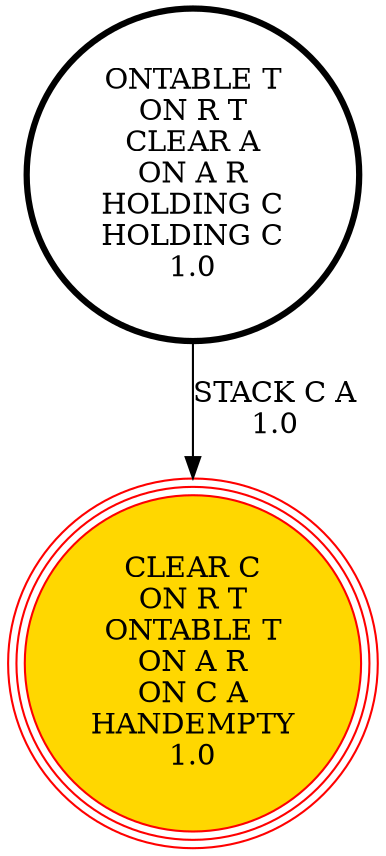 digraph {
"ONTABLE T\nON R T\nCLEAR A\nON A R\nHOLDING C\nHOLDING C\n1.0\n" -> "CLEAR C\nON R T\nONTABLE T\nON A R\nON C A\nHANDEMPTY\n1.0\n"[label="STACK C A\n1.0\n"];
"CLEAR C\nON R T\nONTABLE T\nON A R\nON C A\nHANDEMPTY\n1.0\n" [shape=circle, style=filled color=red, fillcolor=gold, peripheries=3];
"CLEAR C\nON R T\nONTABLE T\nON A R\nON C A\nHANDEMPTY\n1.0\n" [shape=circle, style=filled color=red, fillcolor=gold, peripheries=3];
"ONTABLE T\nON R T\nCLEAR A\nON A R\nHOLDING C\nHOLDING C\n1.0\n" [shape=circle, penwidth=3];
}
